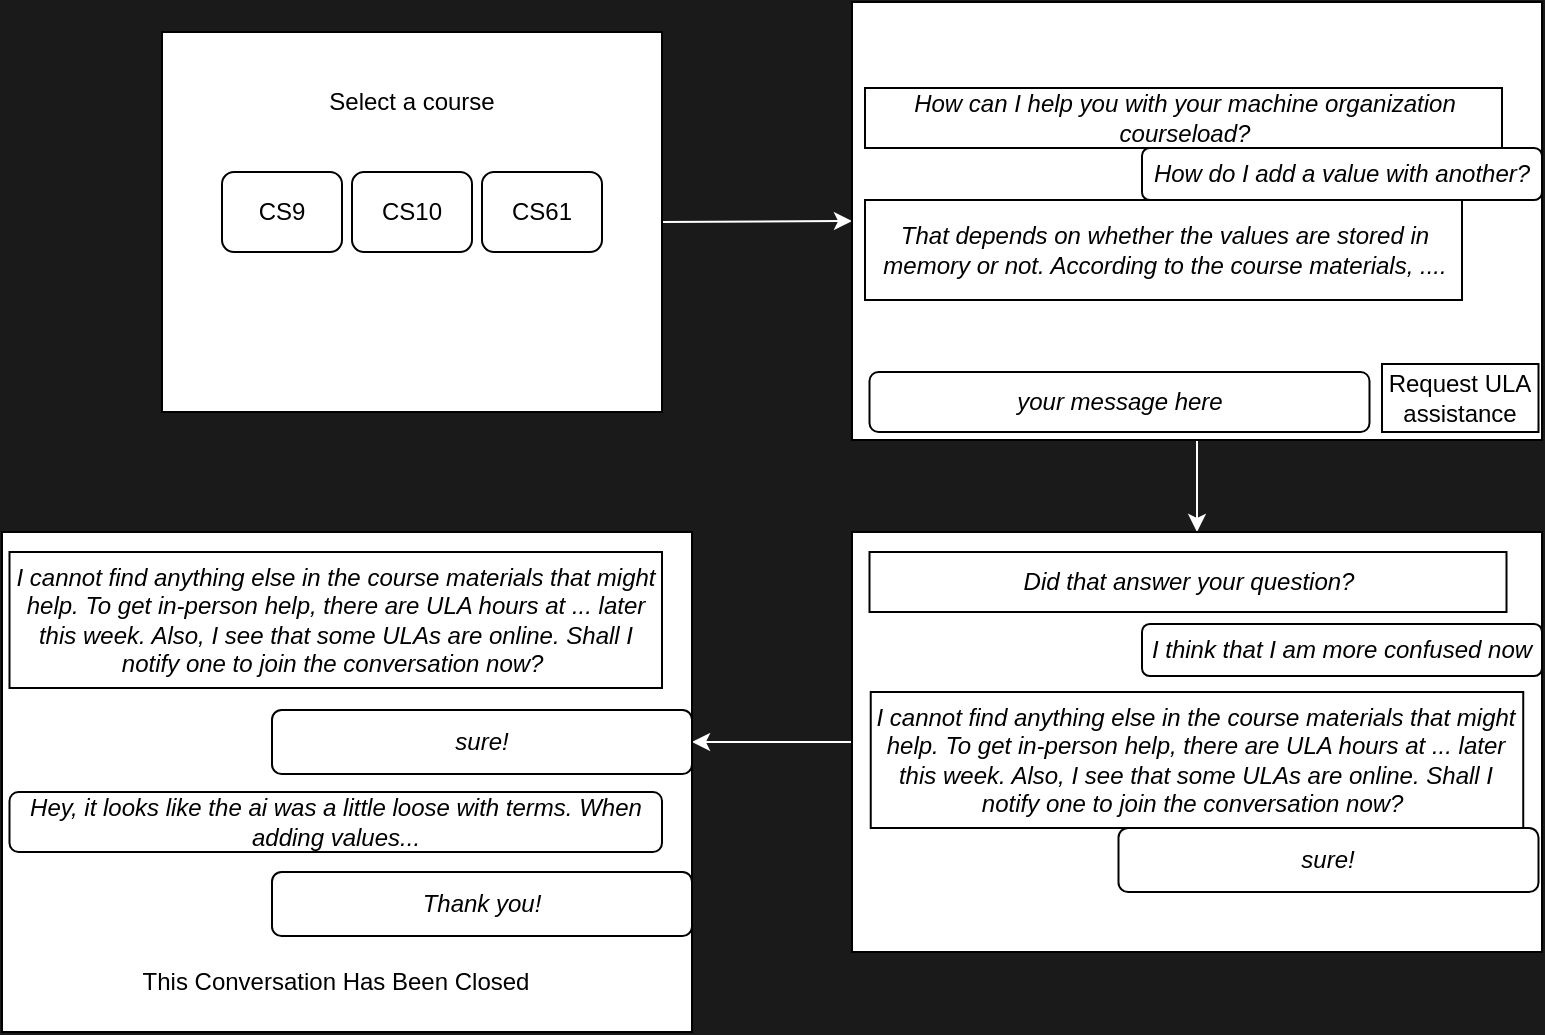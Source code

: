 <mxfile>
    <diagram id="TVOVAnE4ZY4R5skmmVqU" name="Page-1">
        <mxGraphModel dx="1220" dy="559" grid="1" gridSize="10" guides="1" tooltips="1" connect="1" arrows="1" fold="1" page="1" pageScale="1" pageWidth="850" pageHeight="1100" background="#1A1A1A" math="0" shadow="0">
            <root>
                <mxCell id="0"/>
                <mxCell id="1" parent="0"/>
                <mxCell id="18" style="edgeStyle=none;html=1;exitX=1;exitY=0.5;exitDx=0;exitDy=0;entryX=0;entryY=0.5;entryDx=0;entryDy=0;fillColor=#FFFFFF;strokeColor=#FFFFFF;" edge="1" parent="1" source="3" target="9">
                    <mxGeometry relative="1" as="geometry"/>
                </mxCell>
                <mxCell id="3" value="" style="rounded=0;whiteSpace=wrap;html=1;" vertex="1" parent="1">
                    <mxGeometry x="80" y="80" width="250" height="190" as="geometry"/>
                </mxCell>
                <mxCell id="4" value="Select a course" style="text;html=1;align=center;verticalAlign=middle;whiteSpace=wrap;rounded=0;" vertex="1" parent="1">
                    <mxGeometry x="135" y="100" width="140" height="30" as="geometry"/>
                </mxCell>
                <mxCell id="5" value="CS9" style="rounded=1;whiteSpace=wrap;html=1;" vertex="1" parent="1">
                    <mxGeometry x="110" y="150" width="60" height="40" as="geometry"/>
                </mxCell>
                <mxCell id="6" value="CS10" style="rounded=1;whiteSpace=wrap;html=1;" vertex="1" parent="1">
                    <mxGeometry x="175" y="150" width="60" height="40" as="geometry"/>
                </mxCell>
                <mxCell id="7" value="CS61" style="rounded=1;whiteSpace=wrap;html=1;" vertex="1" parent="1">
                    <mxGeometry x="240" y="150" width="60" height="40" as="geometry"/>
                </mxCell>
                <mxCell id="24" style="edgeStyle=none;html=1;exitX=0.5;exitY=1;exitDx=0;exitDy=0;entryX=0.5;entryY=0;entryDx=0;entryDy=0;fillColor=#FFFFFF;strokeColor=#FFFFFF;" edge="1" parent="1" source="9" target="20">
                    <mxGeometry relative="1" as="geometry"/>
                </mxCell>
                <mxCell id="9" value="" style="rounded=0;whiteSpace=wrap;html=1;" vertex="1" parent="1">
                    <mxGeometry x="425" y="65" width="345" height="219" as="geometry"/>
                </mxCell>
                <mxCell id="14" value="&lt;i&gt;How can I help you with your machine organization courseload?&lt;/i&gt;" style="rounded=0;whiteSpace=wrap;html=1;" vertex="1" parent="1">
                    <mxGeometry x="431.5" y="108" width="318.5" height="30" as="geometry"/>
                </mxCell>
                <mxCell id="15" value="&lt;i&gt;How do I add a value with another?&lt;/i&gt;" style="rounded=1;whiteSpace=wrap;html=1;" vertex="1" parent="1">
                    <mxGeometry x="570" y="138" width="200" height="26" as="geometry"/>
                </mxCell>
                <mxCell id="16" value="&lt;i&gt;That depends on whether the values are stored in memory or not. According to the course materials, ....&lt;/i&gt;" style="rounded=0;whiteSpace=wrap;html=1;" vertex="1" parent="1">
                    <mxGeometry x="431.5" y="164" width="298.5" height="50" as="geometry"/>
                </mxCell>
                <mxCell id="43" style="edgeStyle=none;html=1;exitX=0;exitY=0.5;exitDx=0;exitDy=0;entryX=1;entryY=0.5;entryDx=0;entryDy=0;fillColor=#FFFFFF;strokeColor=#FFFFFF;" edge="1" parent="1" source="20" target="36">
                    <mxGeometry relative="1" as="geometry"/>
                </mxCell>
                <mxCell id="20" value="" style="rounded=0;whiteSpace=wrap;html=1;" vertex="1" parent="1">
                    <mxGeometry x="425" y="330" width="345" height="210" as="geometry"/>
                </mxCell>
                <mxCell id="22" value="&lt;i&gt;your message here&lt;/i&gt;" style="rounded=1;whiteSpace=wrap;html=1;" vertex="1" parent="1">
                    <mxGeometry x="433.75" y="250" width="250" height="30" as="geometry"/>
                </mxCell>
                <mxCell id="23" value="Request ULA assistance" style="rounded=0;whiteSpace=wrap;html=1;" vertex="1" parent="1">
                    <mxGeometry x="690" y="246" width="78.25" height="34" as="geometry"/>
                </mxCell>
                <mxCell id="25" value="&lt;i&gt;I think that I am more confused now&lt;/i&gt;" style="rounded=1;whiteSpace=wrap;html=1;" vertex="1" parent="1">
                    <mxGeometry x="570" y="376" width="200" height="26" as="geometry"/>
                </mxCell>
                <mxCell id="26" value="&lt;i&gt;Did that answer your question?&lt;/i&gt;" style="rounded=0;whiteSpace=wrap;html=1;" vertex="1" parent="1">
                    <mxGeometry x="433.75" y="340" width="318.5" height="30" as="geometry"/>
                </mxCell>
                <mxCell id="27" value="&lt;i&gt;I cannot find anything else in the course materials that might help. To get in-person help, there are ULA hours at ... later this week. Also, I see that some ULAs are online. Shall I notify one to join the conversation now?&amp;nbsp;&lt;/i&gt;" style="rounded=0;whiteSpace=wrap;html=1;" vertex="1" parent="1">
                    <mxGeometry x="434.37" y="410" width="326.25" height="68" as="geometry"/>
                </mxCell>
                <mxCell id="29" value="&lt;i&gt;sure!&lt;/i&gt;" style="rounded=1;whiteSpace=wrap;html=1;" vertex="1" parent="1">
                    <mxGeometry x="558.25" y="478" width="210" height="32" as="geometry"/>
                </mxCell>
                <mxCell id="33" value="" style="rounded=0;whiteSpace=wrap;html=1;" vertex="1" parent="1">
                    <mxGeometry y="330" width="345" height="250" as="geometry"/>
                </mxCell>
                <mxCell id="34" value="&lt;i&gt;Hey, it looks like the ai was a little loose with terms. When adding values...&lt;/i&gt;" style="rounded=1;whiteSpace=wrap;html=1;" vertex="1" parent="1">
                    <mxGeometry x="3.75" y="460" width="326.25" height="30" as="geometry"/>
                </mxCell>
                <mxCell id="35" value="&lt;i&gt;I cannot find anything else in the course materials that might help. To get in-person help, there are ULA hours at ... later this week. Also, I see that some ULAs are online. Shall I notify one to join the conversation now?&amp;nbsp;&lt;/i&gt;" style="rounded=0;whiteSpace=wrap;html=1;" vertex="1" parent="1">
                    <mxGeometry x="3.75" y="340" width="326.25" height="68" as="geometry"/>
                </mxCell>
                <mxCell id="36" value="&lt;i&gt;sure!&lt;/i&gt;" style="rounded=1;whiteSpace=wrap;html=1;" vertex="1" parent="1">
                    <mxGeometry x="135" y="419" width="210" height="32" as="geometry"/>
                </mxCell>
                <mxCell id="37" value="&lt;i&gt;Thank you!&lt;/i&gt;" style="rounded=1;whiteSpace=wrap;html=1;" vertex="1" parent="1">
                    <mxGeometry x="135" y="500" width="210" height="32" as="geometry"/>
                </mxCell>
                <mxCell id="42" value="This Conversation Has Been Closed" style="text;html=1;align=center;verticalAlign=middle;whiteSpace=wrap;rounded=0;" vertex="1" parent="1">
                    <mxGeometry x="51.88" y="540" width="230" height="30" as="geometry"/>
                </mxCell>
            </root>
        </mxGraphModel>
    </diagram>
</mxfile>